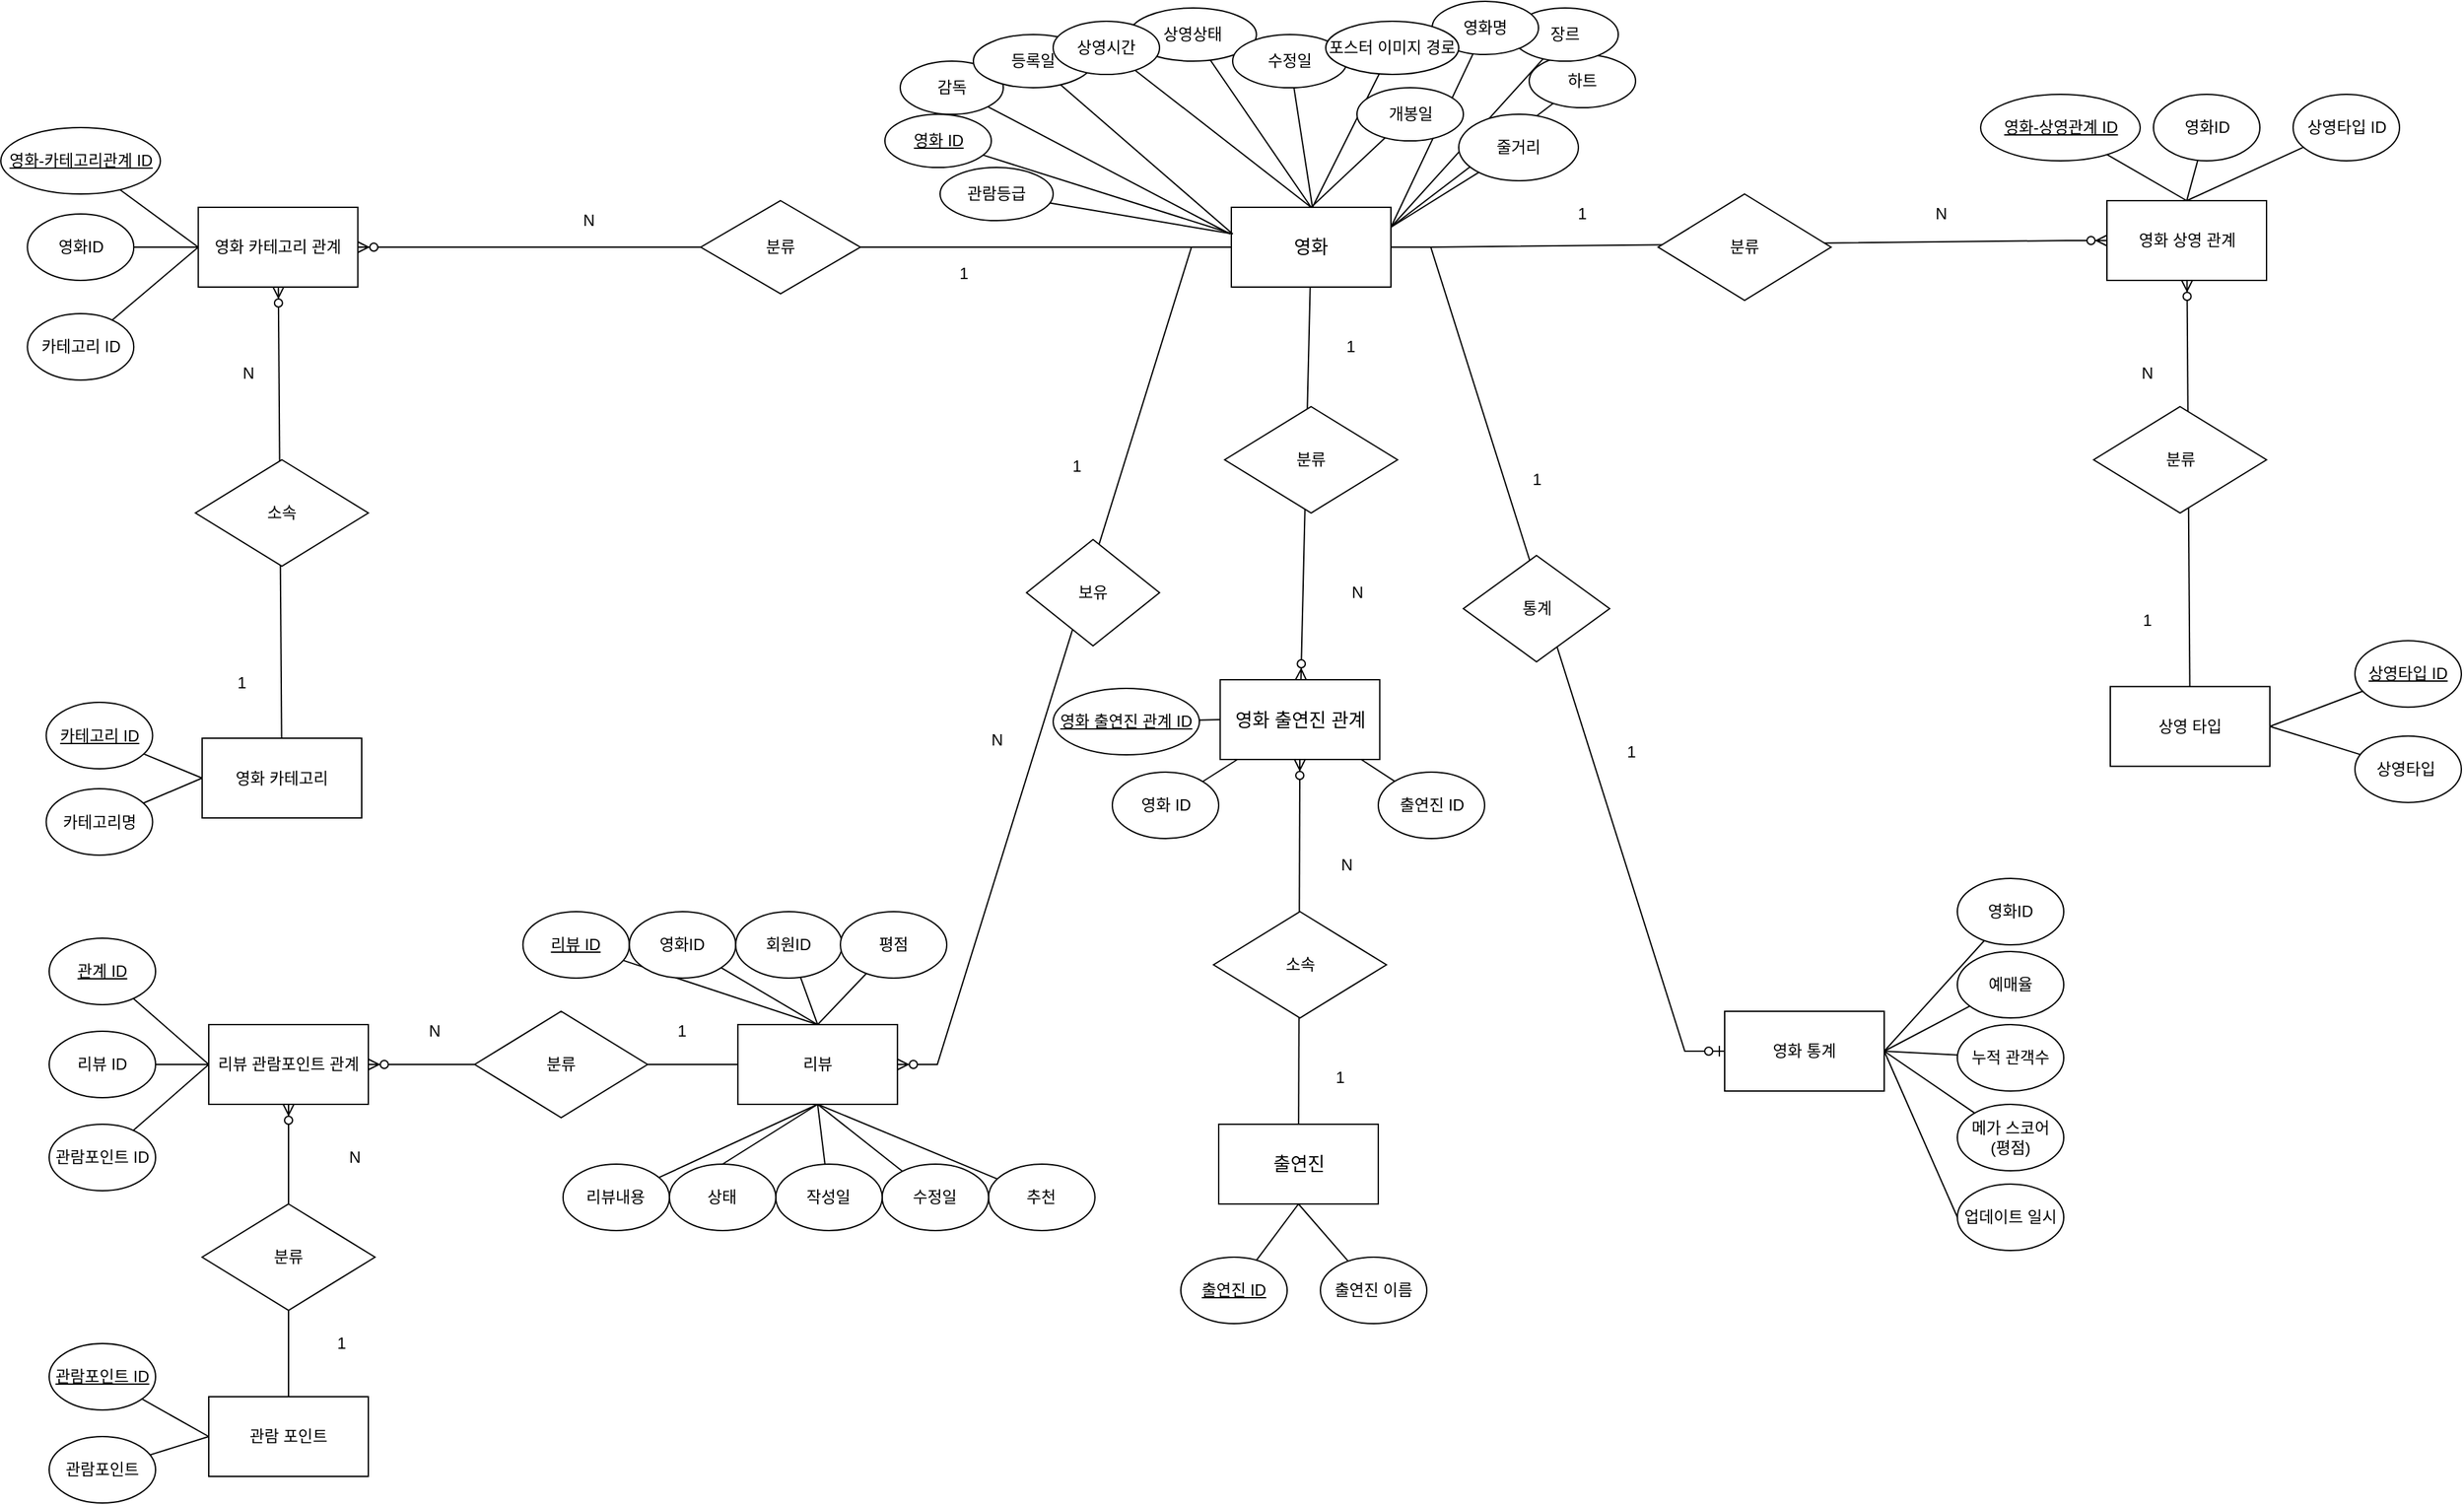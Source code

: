 <mxfile version="28.2.8">
  <diagram name="페이지-1" id="mD9gSKQ8ZakeRivVLpzu">
    <mxGraphModel dx="3021" dy="1195" grid="1" gridSize="10" guides="1" tooltips="1" connect="1" arrows="1" fold="1" page="1" pageScale="1" pageWidth="827" pageHeight="1169" math="0" shadow="0">
      <root>
        <mxCell id="0" />
        <mxCell id="1" parent="0" />
        <mxCell id="e1-5YqOoS67gZk6BZsD_-18" value="&lt;font style=&quot;font-size: 14px;&quot;&gt;영화&lt;/font&gt;" style="rounded=0;whiteSpace=wrap;html=1;" parent="1" vertex="1">
          <mxGeometry x="99" y="160" width="120" height="60" as="geometry" />
        </mxCell>
        <mxCell id="e1-5YqOoS67gZk6BZsD_-19" value="영화 카테고리" style="rounded=0;whiteSpace=wrap;html=1;" parent="1" vertex="1">
          <mxGeometry x="-675" y="559.5" width="120" height="60" as="geometry" />
        </mxCell>
        <mxCell id="e1-5YqOoS67gZk6BZsD_-20" value="리뷰" style="rounded=0;whiteSpace=wrap;html=1;" parent="1" vertex="1">
          <mxGeometry x="-272.1" y="775" width="120" height="60" as="geometry" />
        </mxCell>
        <mxCell id="e1-5YqOoS67gZk6BZsD_-24" value="영화 카테고리 관계" style="rounded=0;whiteSpace=wrap;html=1;" parent="1" vertex="1">
          <mxGeometry x="-677.88" y="160" width="120" height="60" as="geometry" />
        </mxCell>
        <mxCell id="e1-5YqOoS67gZk6BZsD_-25" value="영화 통계" style="rounded=0;whiteSpace=wrap;html=1;" parent="1" vertex="1">
          <mxGeometry x="470" y="765" width="120" height="60" as="geometry" />
        </mxCell>
        <mxCell id="e1-5YqOoS67gZk6BZsD_-27" value="감독" style="ellipse;whiteSpace=wrap;html=1;" parent="1" vertex="1">
          <mxGeometry x="-150" y="50" width="77.5" height="40" as="geometry" />
        </mxCell>
        <mxCell id="e1-5YqOoS67gZk6BZsD_-28" value="하트" style="ellipse;whiteSpace=wrap;html=1;" parent="1" vertex="1">
          <mxGeometry x="323" y="45" width="80" height="40" as="geometry" />
        </mxCell>
        <mxCell id="e1-5YqOoS67gZk6BZsD_-31" value="관람등급" style="ellipse;whiteSpace=wrap;html=1;" parent="1" vertex="1">
          <mxGeometry x="-120" y="130" width="85" height="40" as="geometry" />
        </mxCell>
        <mxCell id="e1-5YqOoS67gZk6BZsD_-34" value="상영상태" style="ellipse;whiteSpace=wrap;html=1;" parent="1" vertex="1">
          <mxGeometry x="22.38" y="10" width="95.5" height="40" as="geometry" />
        </mxCell>
        <mxCell id="e1-5YqOoS67gZk6BZsD_-35" value="등록일" style="ellipse;whiteSpace=wrap;html=1;" parent="1" vertex="1">
          <mxGeometry x="-95" y="30" width="90" height="40" as="geometry" />
        </mxCell>
        <mxCell id="e1-5YqOoS67gZk6BZsD_-38" value="" style="endArrow=none;html=1;rounded=0;" parent="1" target="e1-5YqOoS67gZk6BZsD_-31" edge="1">
          <mxGeometry width="50" height="50" relative="1" as="geometry">
            <mxPoint x="100" y="180" as="sourcePoint" />
            <mxPoint x="185" y="120" as="targetPoint" />
          </mxGeometry>
        </mxCell>
        <mxCell id="e1-5YqOoS67gZk6BZsD_-39" value="" style="endArrow=none;html=1;rounded=0;" parent="1" target="e1-5YqOoS67gZk6BZsD_-27" edge="1">
          <mxGeometry width="50" height="50" relative="1" as="geometry">
            <mxPoint x="98" y="180" as="sourcePoint" />
            <mxPoint x="185" y="120" as="targetPoint" />
          </mxGeometry>
        </mxCell>
        <mxCell id="e1-5YqOoS67gZk6BZsD_-40" value="" style="endArrow=none;html=1;rounded=0;" parent="1" target="e1-5YqOoS67gZk6BZsD_-21" edge="1">
          <mxGeometry width="50" height="50" relative="1" as="geometry">
            <mxPoint x="100" y="180" as="sourcePoint" />
            <mxPoint x="185" y="120" as="targetPoint" />
          </mxGeometry>
        </mxCell>
        <mxCell id="e1-5YqOoS67gZk6BZsD_-41" value="" style="endArrow=none;html=1;rounded=0;" parent="1" target="e1-5YqOoS67gZk6BZsD_-35" edge="1">
          <mxGeometry width="50" height="50" relative="1" as="geometry">
            <mxPoint x="100" y="180" as="sourcePoint" />
            <mxPoint x="185" y="120" as="targetPoint" />
          </mxGeometry>
        </mxCell>
        <mxCell id="e1-5YqOoS67gZk6BZsD_-21" value="&lt;u&gt;영화 ID&lt;/u&gt;" style="ellipse;whiteSpace=wrap;html=1;" parent="1" vertex="1">
          <mxGeometry x="-161.5" y="90" width="80" height="40" as="geometry" />
        </mxCell>
        <mxCell id="e1-5YqOoS67gZk6BZsD_-42" value="" style="endArrow=none;html=1;rounded=0;exitX=1;exitY=0.25;exitDx=0;exitDy=0;" parent="1" source="e1-5YqOoS67gZk6BZsD_-18" target="e1-5YqOoS67gZk6BZsD_-22" edge="1">
          <mxGeometry width="50" height="50" relative="1" as="geometry">
            <mxPoint x="135" y="170" as="sourcePoint" />
            <mxPoint x="185" y="120" as="targetPoint" />
          </mxGeometry>
        </mxCell>
        <mxCell id="e1-5YqOoS67gZk6BZsD_-43" value="" style="endArrow=none;html=1;rounded=0;" parent="1" target="e1-5YqOoS67gZk6BZsD_-36" edge="1">
          <mxGeometry width="50" height="50" relative="1" as="geometry">
            <mxPoint x="160" y="160" as="sourcePoint" />
            <mxPoint x="185" y="120" as="targetPoint" />
          </mxGeometry>
        </mxCell>
        <mxCell id="e1-5YqOoS67gZk6BZsD_-44" value="" style="endArrow=none;html=1;rounded=0;exitX=0.5;exitY=0;exitDx=0;exitDy=0;" parent="1" source="e1-5YqOoS67gZk6BZsD_-18" target="e1-5YqOoS67gZk6BZsD_-30" edge="1">
          <mxGeometry width="50" height="50" relative="1" as="geometry">
            <mxPoint x="135" y="170" as="sourcePoint" />
            <mxPoint x="185" y="120" as="targetPoint" />
          </mxGeometry>
        </mxCell>
        <mxCell id="e1-5YqOoS67gZk6BZsD_-36" value="수정일" style="ellipse;whiteSpace=wrap;html=1;" parent="1" vertex="1">
          <mxGeometry x="100" y="30" width="86" height="40" as="geometry" />
        </mxCell>
        <mxCell id="e1-5YqOoS67gZk6BZsD_-45" value="" style="endArrow=none;html=1;rounded=0;exitX=0.5;exitY=0;exitDx=0;exitDy=0;" parent="1" source="e1-5YqOoS67gZk6BZsD_-18" target="e1-5YqOoS67gZk6BZsD_-34" edge="1">
          <mxGeometry width="50" height="50" relative="1" as="geometry">
            <mxPoint x="135" y="170" as="sourcePoint" />
            <mxPoint x="185" y="120" as="targetPoint" />
          </mxGeometry>
        </mxCell>
        <mxCell id="e1-5YqOoS67gZk6BZsD_-46" value="" style="endArrow=none;html=1;rounded=0;" parent="1" target="e1-5YqOoS67gZk6BZsD_-33" edge="1">
          <mxGeometry width="50" height="50" relative="1" as="geometry">
            <mxPoint x="160" y="160" as="sourcePoint" />
            <mxPoint x="185" y="120" as="targetPoint" />
          </mxGeometry>
        </mxCell>
        <mxCell id="e1-5YqOoS67gZk6BZsD_-48" value="" style="endArrow=none;html=1;rounded=0;exitX=0.5;exitY=0;exitDx=0;exitDy=0;" parent="1" source="e1-5YqOoS67gZk6BZsD_-18" target="e1-5YqOoS67gZk6BZsD_-29" edge="1">
          <mxGeometry width="50" height="50" relative="1" as="geometry">
            <mxPoint x="135" y="170" as="sourcePoint" />
            <mxPoint x="185" y="120" as="targetPoint" />
          </mxGeometry>
        </mxCell>
        <mxCell id="e1-5YqOoS67gZk6BZsD_-49" value="" style="endArrow=none;html=1;rounded=0;exitX=1;exitY=0.25;exitDx=0;exitDy=0;" parent="1" source="e1-5YqOoS67gZk6BZsD_-18" target="e1-5YqOoS67gZk6BZsD_-28" edge="1">
          <mxGeometry width="50" height="50" relative="1" as="geometry">
            <mxPoint x="135" y="170" as="sourcePoint" />
            <mxPoint x="185" y="120" as="targetPoint" />
          </mxGeometry>
        </mxCell>
        <mxCell id="e1-5YqOoS67gZk6BZsD_-50" value="" style="endArrow=none;html=1;rounded=0;exitX=1;exitY=0.25;exitDx=0;exitDy=0;" parent="1" source="e1-5YqOoS67gZk6BZsD_-18" target="e1-5YqOoS67gZk6BZsD_-32" edge="1">
          <mxGeometry width="50" height="50" relative="1" as="geometry">
            <mxPoint x="135" y="170" as="sourcePoint" />
            <mxPoint x="185" y="120" as="targetPoint" />
          </mxGeometry>
        </mxCell>
        <mxCell id="e1-5YqOoS67gZk6BZsD_-23" value="장르" style="ellipse;whiteSpace=wrap;html=1;" parent="1" vertex="1">
          <mxGeometry x="310" y="10" width="80" height="40" as="geometry" />
        </mxCell>
        <mxCell id="e1-5YqOoS67gZk6BZsD_-22" value="영화명" style="ellipse;whiteSpace=wrap;html=1;" parent="1" vertex="1">
          <mxGeometry x="250" y="5" width="80" height="40" as="geometry" />
        </mxCell>
        <mxCell id="e1-5YqOoS67gZk6BZsD_-33" value="포스터 이미지 경로" style="ellipse;whiteSpace=wrap;html=1;" parent="1" vertex="1">
          <mxGeometry x="170" y="20" width="100" height="40" as="geometry" />
        </mxCell>
        <mxCell id="e1-5YqOoS67gZk6BZsD_-51" value="" style="endArrow=none;html=1;rounded=0;exitX=1;exitY=0.25;exitDx=0;exitDy=0;" parent="1" source="e1-5YqOoS67gZk6BZsD_-18" target="e1-5YqOoS67gZk6BZsD_-23" edge="1">
          <mxGeometry width="50" height="50" relative="1" as="geometry">
            <mxPoint x="135" y="370" as="sourcePoint" />
            <mxPoint x="185" y="320" as="targetPoint" />
          </mxGeometry>
        </mxCell>
        <mxCell id="e1-5YqOoS67gZk6BZsD_-52" value="&lt;u&gt;카테고리 ID&lt;/u&gt;" style="ellipse;whiteSpace=wrap;html=1;" parent="1" vertex="1">
          <mxGeometry x="-792.25" y="532.5" width="80" height="50" as="geometry" />
        </mxCell>
        <mxCell id="e1-5YqOoS67gZk6BZsD_-53" value="카테고리명" style="ellipse;whiteSpace=wrap;html=1;" parent="1" vertex="1">
          <mxGeometry x="-792.25" y="597.5" width="80" height="50" as="geometry" />
        </mxCell>
        <mxCell id="e1-5YqOoS67gZk6BZsD_-55" value="" style="endArrow=none;html=1;rounded=0;exitX=0;exitY=0.5;exitDx=0;exitDy=0;" parent="1" source="e1-5YqOoS67gZk6BZsD_-19" target="e1-5YqOoS67gZk6BZsD_-52" edge="1">
          <mxGeometry width="50" height="50" relative="1" as="geometry">
            <mxPoint x="-622.25" y="599.5" as="sourcePoint" />
            <mxPoint x="-372.25" y="679.5" as="targetPoint" />
          </mxGeometry>
        </mxCell>
        <mxCell id="e1-5YqOoS67gZk6BZsD_-56" value="" style="endArrow=none;html=1;rounded=0;exitX=0;exitY=0.5;exitDx=0;exitDy=0;" parent="1" source="e1-5YqOoS67gZk6BZsD_-19" target="e1-5YqOoS67gZk6BZsD_-53" edge="1">
          <mxGeometry width="50" height="50" relative="1" as="geometry">
            <mxPoint x="-422.25" y="729.5" as="sourcePoint" />
            <mxPoint x="-372.25" y="679.5" as="targetPoint" />
          </mxGeometry>
        </mxCell>
        <mxCell id="e1-5YqOoS67gZk6BZsD_-66" value="영화ID" style="ellipse;whiteSpace=wrap;html=1;" parent="1" vertex="1">
          <mxGeometry x="645" y="665" width="80" height="50" as="geometry" />
        </mxCell>
        <mxCell id="e1-5YqOoS67gZk6BZsD_-67" value="예매율&lt;span style=&quot;color: rgba(0, 0, 0, 0); font-family: monospace; font-size: 0px; text-align: start; text-wrap-mode: nowrap;&quot;&gt;%3CmxGraphModel%3E%3Croot%3E%3CmxCell%20id%3D%220%22%2F%3E%3CmxCell%20id%3D%221%22%20parent%3D%220%22%2F%3E%3CmxCell%20id%3D%222%22%20value%3D%22%EC%B9%B4%ED%85%8C%EA%B3%A0%EB%A6%AC%20ID%22%20style%3D%22ellipse%3BwhiteSpace%3Dwrap%3Bhtml%3D1%3B%22%20vertex%3D%221%22%20parent%3D%221%22%3E%3CmxGeometry%20x%3D%2220%22%20y%3D%22220%22%20width%3D%2280%22%20height%3D%2250%22%20as%3D%22geometry%22%2F%3E%3C%2FmxCell%3E%3C%2Froot%3E%3C%2FmxGraphModel%3E&lt;/span&gt;" style="ellipse;whiteSpace=wrap;html=1;" parent="1" vertex="1">
          <mxGeometry x="645" y="720" width="80" height="50" as="geometry" />
        </mxCell>
        <mxCell id="e1-5YqOoS67gZk6BZsD_-68" value="누적 관객수" style="ellipse;whiteSpace=wrap;html=1;" parent="1" vertex="1">
          <mxGeometry x="645" y="775" width="80" height="50" as="geometry" />
        </mxCell>
        <mxCell id="e1-5YqOoS67gZk6BZsD_-69" value="메가 스코어&lt;div&gt;(평점)&lt;/div&gt;" style="ellipse;whiteSpace=wrap;html=1;" parent="1" vertex="1">
          <mxGeometry x="645" y="835" width="80" height="50" as="geometry" />
        </mxCell>
        <mxCell id="e1-5YqOoS67gZk6BZsD_-70" value="업데이트 일시" style="ellipse;whiteSpace=wrap;html=1;" parent="1" vertex="1">
          <mxGeometry x="645" y="895" width="80" height="50" as="geometry" />
        </mxCell>
        <mxCell id="e1-5YqOoS67gZk6BZsD_-71" value="" style="endArrow=none;html=1;rounded=0;exitX=1;exitY=0.5;exitDx=0;exitDy=0;" parent="1" source="e1-5YqOoS67gZk6BZsD_-25" target="e1-5YqOoS67gZk6BZsD_-66" edge="1">
          <mxGeometry width="50" height="50" relative="1" as="geometry">
            <mxPoint x="335" y="715" as="sourcePoint" />
            <mxPoint x="385" y="665" as="targetPoint" />
          </mxGeometry>
        </mxCell>
        <mxCell id="e1-5YqOoS67gZk6BZsD_-72" value="" style="endArrow=none;html=1;rounded=0;exitX=1;exitY=0.5;exitDx=0;exitDy=0;" parent="1" source="e1-5YqOoS67gZk6BZsD_-25" target="e1-5YqOoS67gZk6BZsD_-67" edge="1">
          <mxGeometry width="50" height="50" relative="1" as="geometry">
            <mxPoint x="335" y="715" as="sourcePoint" />
            <mxPoint x="385" y="665" as="targetPoint" />
          </mxGeometry>
        </mxCell>
        <mxCell id="e1-5YqOoS67gZk6BZsD_-73" value="" style="endArrow=none;html=1;rounded=0;exitX=1;exitY=0.5;exitDx=0;exitDy=0;" parent="1" source="e1-5YqOoS67gZk6BZsD_-25" target="e1-5YqOoS67gZk6BZsD_-68" edge="1">
          <mxGeometry width="50" height="50" relative="1" as="geometry">
            <mxPoint x="575" y="845" as="sourcePoint" />
            <mxPoint x="625" y="795" as="targetPoint" />
          </mxGeometry>
        </mxCell>
        <mxCell id="e1-5YqOoS67gZk6BZsD_-74" value="" style="endArrow=none;html=1;rounded=0;exitX=1;exitY=0.5;exitDx=0;exitDy=0;" parent="1" source="e1-5YqOoS67gZk6BZsD_-25" target="e1-5YqOoS67gZk6BZsD_-69" edge="1">
          <mxGeometry width="50" height="50" relative="1" as="geometry">
            <mxPoint x="335" y="715" as="sourcePoint" />
            <mxPoint x="385" y="665" as="targetPoint" />
          </mxGeometry>
        </mxCell>
        <mxCell id="e1-5YqOoS67gZk6BZsD_-75" value="" style="endArrow=none;html=1;rounded=0;exitX=1;exitY=0.5;exitDx=0;exitDy=0;entryX=0;entryY=0.5;entryDx=0;entryDy=0;" parent="1" source="e1-5YqOoS67gZk6BZsD_-25" target="e1-5YqOoS67gZk6BZsD_-70" edge="1">
          <mxGeometry width="50" height="50" relative="1" as="geometry">
            <mxPoint x="335" y="715" as="sourcePoint" />
            <mxPoint x="385" y="665" as="targetPoint" />
          </mxGeometry>
        </mxCell>
        <mxCell id="e1-5YqOoS67gZk6BZsD_-76" value="영화ID" style="ellipse;whiteSpace=wrap;html=1;" parent="1" vertex="1">
          <mxGeometry x="-806.38" y="165" width="80" height="50" as="geometry" />
        </mxCell>
        <mxCell id="e1-5YqOoS67gZk6BZsD_-77" value="카테고리 ID" style="ellipse;whiteSpace=wrap;html=1;" parent="1" vertex="1">
          <mxGeometry x="-806.38" y="240" width="80" height="50" as="geometry" />
        </mxCell>
        <mxCell id="e1-5YqOoS67gZk6BZsD_-78" value="" style="endArrow=none;html=1;rounded=0;entryX=0;entryY=0.5;entryDx=0;entryDy=0;" parent="1" source="e1-5YqOoS67gZk6BZsD_-77" target="e1-5YqOoS67gZk6BZsD_-24" edge="1">
          <mxGeometry width="50" height="50" relative="1" as="geometry">
            <mxPoint x="-412.88" y="10" as="sourcePoint" />
            <mxPoint x="-362.88" y="-40" as="targetPoint" />
          </mxGeometry>
        </mxCell>
        <mxCell id="e1-5YqOoS67gZk6BZsD_-79" value="" style="endArrow=none;html=1;rounded=0;exitX=0;exitY=0.5;exitDx=0;exitDy=0;" parent="1" source="e1-5YqOoS67gZk6BZsD_-24" target="e1-5YqOoS67gZk6BZsD_-76" edge="1">
          <mxGeometry width="50" height="50" relative="1" as="geometry">
            <mxPoint x="-412.88" y="10" as="sourcePoint" />
            <mxPoint x="-362.88" y="-40" as="targetPoint" />
          </mxGeometry>
        </mxCell>
        <mxCell id="e1-5YqOoS67gZk6BZsD_-84" value="리뷰내용" style="ellipse;whiteSpace=wrap;html=1;" parent="1" vertex="1">
          <mxGeometry x="-403.58" y="880" width="80" height="50" as="geometry" />
        </mxCell>
        <mxCell id="e1-5YqOoS67gZk6BZsD_-88" value="" style="endArrow=none;html=1;rounded=0;entryX=0.5;entryY=0;entryDx=0;entryDy=0;" parent="1" source="e1-5YqOoS67gZk6BZsD_-80" target="e1-5YqOoS67gZk6BZsD_-20" edge="1">
          <mxGeometry width="50" height="50" relative="1" as="geometry">
            <mxPoint x="-362.1" y="735" as="sourcePoint" />
            <mxPoint x="-312.1" y="685" as="targetPoint" />
          </mxGeometry>
        </mxCell>
        <mxCell id="e1-5YqOoS67gZk6BZsD_-89" value="" style="endArrow=none;html=1;rounded=0;entryX=0.5;entryY=0;entryDx=0;entryDy=0;" parent="1" source="e1-5YqOoS67gZk6BZsD_-81" target="e1-5YqOoS67gZk6BZsD_-20" edge="1">
          <mxGeometry width="50" height="50" relative="1" as="geometry">
            <mxPoint x="-362.1" y="735" as="sourcePoint" />
            <mxPoint x="-312.1" y="685" as="targetPoint" />
          </mxGeometry>
        </mxCell>
        <mxCell id="e1-5YqOoS67gZk6BZsD_-90" value="" style="endArrow=none;html=1;rounded=0;entryX=0.5;entryY=0;entryDx=0;entryDy=0;" parent="1" source="e1-5YqOoS67gZk6BZsD_-82" target="e1-5YqOoS67gZk6BZsD_-20" edge="1">
          <mxGeometry width="50" height="50" relative="1" as="geometry">
            <mxPoint x="-362.1" y="735" as="sourcePoint" />
            <mxPoint x="-312.1" y="685" as="targetPoint" />
          </mxGeometry>
        </mxCell>
        <mxCell id="e1-5YqOoS67gZk6BZsD_-91" value="" style="endArrow=none;html=1;rounded=0;exitX=0.5;exitY=0;exitDx=0;exitDy=0;" parent="1" source="e1-5YqOoS67gZk6BZsD_-20" target="e1-5YqOoS67gZk6BZsD_-83" edge="1">
          <mxGeometry width="50" height="50" relative="1" as="geometry">
            <mxPoint x="-362.1" y="735" as="sourcePoint" />
            <mxPoint x="-312.1" y="685" as="targetPoint" />
          </mxGeometry>
        </mxCell>
        <mxCell id="e1-5YqOoS67gZk6BZsD_-92" value="" style="endArrow=none;html=1;rounded=0;entryX=0.5;entryY=1;entryDx=0;entryDy=0;" parent="1" source="e1-5YqOoS67gZk6BZsD_-84" target="e1-5YqOoS67gZk6BZsD_-20" edge="1">
          <mxGeometry width="50" height="50" relative="1" as="geometry">
            <mxPoint x="-376.1" y="933" as="sourcePoint" />
            <mxPoint x="-312.1" y="785" as="targetPoint" />
          </mxGeometry>
        </mxCell>
        <mxCell id="e1-5YqOoS67gZk6BZsD_-93" value="" style="endArrow=none;html=1;rounded=0;entryX=0.5;entryY=1;entryDx=0;entryDy=0;exitX=0.5;exitY=0;exitDx=0;exitDy=0;" parent="1" source="e1-5YqOoS67gZk6BZsD_-85" target="e1-5YqOoS67gZk6BZsD_-20" edge="1">
          <mxGeometry width="50" height="50" relative="1" as="geometry">
            <mxPoint x="-362.1" y="835" as="sourcePoint" />
            <mxPoint x="-312.1" y="785" as="targetPoint" />
          </mxGeometry>
        </mxCell>
        <mxCell id="e1-5YqOoS67gZk6BZsD_-94" value="" style="endArrow=none;html=1;rounded=0;entryX=0.5;entryY=1;entryDx=0;entryDy=0;" parent="1" source="e1-5YqOoS67gZk6BZsD_-86" target="e1-5YqOoS67gZk6BZsD_-20" edge="1">
          <mxGeometry width="50" height="50" relative="1" as="geometry">
            <mxPoint x="-362.1" y="835" as="sourcePoint" />
            <mxPoint x="-312.1" y="785" as="targetPoint" />
          </mxGeometry>
        </mxCell>
        <mxCell id="e1-5YqOoS67gZk6BZsD_-80" value="&lt;u&gt;리뷰 ID&lt;/u&gt;" style="ellipse;whiteSpace=wrap;html=1;" parent="1" vertex="1">
          <mxGeometry x="-433.72" y="690" width="80" height="50" as="geometry" />
        </mxCell>
        <mxCell id="e1-5YqOoS67gZk6BZsD_-81" value="영화ID" style="ellipse;whiteSpace=wrap;html=1;" parent="1" vertex="1">
          <mxGeometry x="-353.72" y="690" width="80" height="50" as="geometry" />
        </mxCell>
        <mxCell id="e1-5YqOoS67gZk6BZsD_-97" value="" style="endArrow=none;html=1;rounded=0;entryX=0.5;entryY=1;entryDx=0;entryDy=0;" parent="1" source="e1-5YqOoS67gZk6BZsD_-87" target="e1-5YqOoS67gZk6BZsD_-20" edge="1">
          <mxGeometry width="50" height="50" relative="1" as="geometry">
            <mxPoint x="-362.1" y="835" as="sourcePoint" />
            <mxPoint x="-312.1" y="785" as="targetPoint" />
          </mxGeometry>
        </mxCell>
        <mxCell id="e1-5YqOoS67gZk6BZsD_-98" style="edgeStyle=orthogonalEdgeStyle;rounded=0;orthogonalLoop=1;jettySize=auto;html=1;exitX=0.5;exitY=1;exitDx=0;exitDy=0;" parent="1" source="e1-5YqOoS67gZk6BZsD_-30" target="e1-5YqOoS67gZk6BZsD_-30" edge="1">
          <mxGeometry relative="1" as="geometry" />
        </mxCell>
        <mxCell id="e1-5YqOoS67gZk6BZsD_-111" value="" style="edgeStyle=entityRelationEdgeStyle;fontSize=12;html=1;endArrow=ERzeroToMany;endFill=1;rounded=0;" parent="1" source="e1-5YqOoS67gZk6BZsD_-18" target="e1-5YqOoS67gZk6BZsD_-24" edge="1">
          <mxGeometry width="100" height="100" relative="1" as="geometry">
            <mxPoint x="-120" y="450" as="sourcePoint" />
            <mxPoint x="-20" y="350" as="targetPoint" />
          </mxGeometry>
        </mxCell>
        <mxCell id="e1-5YqOoS67gZk6BZsD_-105" value="분류" style="rhombus;whiteSpace=wrap;html=1;" parent="1" vertex="1">
          <mxGeometry x="-300" y="155" width="120" height="70" as="geometry" />
        </mxCell>
        <mxCell id="e1-5YqOoS67gZk6BZsD_-112" value="" style="fontSize=12;html=1;endArrow=ERzeroToMany;endFill=1;rounded=0;" parent="1" source="e1-5YqOoS67gZk6BZsD_-19" target="e1-5YqOoS67gZk6BZsD_-24" edge="1">
          <mxGeometry width="100" height="100" relative="1" as="geometry">
            <mxPoint x="-572.88" y="465.0" as="sourcePoint" />
            <mxPoint x="-572.88" y="200" as="targetPoint" />
          </mxGeometry>
        </mxCell>
        <mxCell id="e1-5YqOoS67gZk6BZsD_-113" value="소속" style="rhombus;whiteSpace=wrap;html=1;" parent="1" vertex="1">
          <mxGeometry x="-680" y="350" width="130" height="80" as="geometry" />
        </mxCell>
        <mxCell id="e1-5YqOoS67gZk6BZsD_-120" value="" style="edgeStyle=entityRelationEdgeStyle;fontSize=12;html=1;endArrow=ERzeroToMany;endFill=1;rounded=0;" parent="1" source="e1-5YqOoS67gZk6BZsD_-18" target="e1-5YqOoS67gZk6BZsD_-20" edge="1">
          <mxGeometry width="100" height="100" relative="1" as="geometry">
            <mxPoint x="360" y="400" as="sourcePoint" />
            <mxPoint x="631" y="770" as="targetPoint" />
          </mxGeometry>
        </mxCell>
        <mxCell id="e1-5YqOoS67gZk6BZsD_-121" value="보유" style="rhombus;whiteSpace=wrap;html=1;" parent="1" vertex="1">
          <mxGeometry x="-55" y="410" width="100" height="80" as="geometry" />
        </mxCell>
        <mxCell id="e1-5YqOoS67gZk6BZsD_-131" value="1" style="text;html=1;whiteSpace=wrap;strokeColor=none;fillColor=none;align=center;verticalAlign=middle;rounded=0;" parent="1" vertex="1">
          <mxGeometry x="-47.5" y="340" width="60" height="30" as="geometry" />
        </mxCell>
        <mxCell id="e1-5YqOoS67gZk6BZsD_-132" value="N" style="text;html=1;whiteSpace=wrap;strokeColor=none;fillColor=none;align=center;verticalAlign=middle;rounded=0;" parent="1" vertex="1">
          <mxGeometry x="-107.5" y="545.5" width="60" height="30" as="geometry" />
        </mxCell>
        <mxCell id="e1-5YqOoS67gZk6BZsD_-30" value="상영시간" style="ellipse;whiteSpace=wrap;html=1;" parent="1" vertex="1">
          <mxGeometry x="-35" y="20" width="80" height="40" as="geometry" />
        </mxCell>
        <mxCell id="e1-5YqOoS67gZk6BZsD_-133" value="1" style="text;html=1;whiteSpace=wrap;strokeColor=none;fillColor=none;align=center;verticalAlign=middle;rounded=0;" parent="1" vertex="1">
          <mxGeometry x="298.5" y="350" width="60" height="30" as="geometry" />
        </mxCell>
        <mxCell id="e1-5YqOoS67gZk6BZsD_-134" value="1" style="text;html=1;whiteSpace=wrap;strokeColor=none;fillColor=none;align=center;verticalAlign=middle;rounded=0;" parent="1" vertex="1">
          <mxGeometry x="370" y="555" width="60" height="30" as="geometry" />
        </mxCell>
        <mxCell id="e1-5YqOoS67gZk6BZsD_-135" value="1" style="text;html=1;whiteSpace=wrap;strokeColor=none;fillColor=none;align=center;verticalAlign=middle;rounded=0;" parent="1" vertex="1">
          <mxGeometry x="-132.5" y="195" width="60" height="30" as="geometry" />
        </mxCell>
        <mxCell id="e1-5YqOoS67gZk6BZsD_-136" value="N" style="text;html=1;whiteSpace=wrap;strokeColor=none;fillColor=none;align=center;verticalAlign=middle;rounded=0;" parent="1" vertex="1">
          <mxGeometry x="-413.72" y="155" width="60" height="30" as="geometry" />
        </mxCell>
        <mxCell id="e1-5YqOoS67gZk6BZsD_-137" value="1" style="text;html=1;whiteSpace=wrap;strokeColor=none;fillColor=none;align=center;verticalAlign=middle;rounded=0;" parent="1" vertex="1">
          <mxGeometry x="-675" y="502.5" width="60" height="30" as="geometry" />
        </mxCell>
        <mxCell id="e1-5YqOoS67gZk6BZsD_-138" value="N" style="text;html=1;whiteSpace=wrap;strokeColor=none;fillColor=none;align=center;verticalAlign=middle;rounded=0;" parent="1" vertex="1">
          <mxGeometry x="-670" y="270" width="60" height="30" as="geometry" />
        </mxCell>
        <mxCell id="e1-5YqOoS67gZk6BZsD_-139" value="" style="edgeStyle=entityRelationEdgeStyle;fontSize=12;html=1;endArrow=ERzeroToOne;endFill=1;rounded=0;" parent="1" source="e1-5YqOoS67gZk6BZsD_-18" target="e1-5YqOoS67gZk6BZsD_-25" edge="1">
          <mxGeometry width="100" height="100" relative="1" as="geometry">
            <mxPoint x="-110" y="440" as="sourcePoint" />
            <mxPoint x="-10" y="340" as="targetPoint" />
          </mxGeometry>
        </mxCell>
        <mxCell id="e1-5YqOoS67gZk6BZsD_-122" value="통계" style="rhombus;whiteSpace=wrap;html=1;" parent="1" vertex="1">
          <mxGeometry x="273.5" y="422" width="110" height="80" as="geometry" />
        </mxCell>
        <mxCell id="iRrmopwUuSLb9inqKplg-1" value="영화&amp;nbsp;&lt;span style=&quot;background-color: transparent; color: light-dark(rgb(0, 0, 0), rgb(255, 255, 255));&quot;&gt;상영 관계&lt;/span&gt;" style="rounded=0;whiteSpace=wrap;html=1;" vertex="1" parent="1">
          <mxGeometry x="757.5" y="155" width="120" height="60" as="geometry" />
        </mxCell>
        <mxCell id="iRrmopwUuSLb9inqKplg-2" value="상영 타입" style="rounded=0;whiteSpace=wrap;html=1;" vertex="1" parent="1">
          <mxGeometry x="760" y="520.64" width="120" height="60" as="geometry" />
        </mxCell>
        <mxCell id="iRrmopwUuSLb9inqKplg-3" value="&lt;u&gt;영화-카테고리관계 ID&lt;/u&gt;" style="ellipse;whiteSpace=wrap;html=1;" vertex="1" parent="1">
          <mxGeometry x="-826.38" y="100" width="120" height="50" as="geometry" />
        </mxCell>
        <mxCell id="iRrmopwUuSLb9inqKplg-4" value="" style="endArrow=none;html=1;rounded=0;exitX=0;exitY=0.5;exitDx=0;exitDy=0;" edge="1" parent="1" source="e1-5YqOoS67gZk6BZsD_-24" target="iRrmopwUuSLb9inqKplg-3">
          <mxGeometry width="50" height="50" relative="1" as="geometry">
            <mxPoint x="-246.38" y="310" as="sourcePoint" />
            <mxPoint x="-196.38" y="260" as="targetPoint" />
          </mxGeometry>
        </mxCell>
        <mxCell id="iRrmopwUuSLb9inqKplg-5" value="&lt;u&gt;영화-상영관계 ID&lt;/u&gt;" style="ellipse;whiteSpace=wrap;html=1;" vertex="1" parent="1">
          <mxGeometry x="662.5" y="75" width="120" height="50" as="geometry" />
        </mxCell>
        <mxCell id="iRrmopwUuSLb9inqKplg-6" value="영화ID" style="ellipse;whiteSpace=wrap;html=1;" vertex="1" parent="1">
          <mxGeometry x="792.5" y="75" width="80" height="50" as="geometry" />
        </mxCell>
        <mxCell id="iRrmopwUuSLb9inqKplg-7" value="상영타입 ID" style="ellipse;whiteSpace=wrap;html=1;" vertex="1" parent="1">
          <mxGeometry x="897.5" y="75" width="80" height="50" as="geometry" />
        </mxCell>
        <mxCell id="iRrmopwUuSLb9inqKplg-8" value="" style="endArrow=none;html=1;rounded=0;exitX=0.5;exitY=0;exitDx=0;exitDy=0;" edge="1" parent="1" source="iRrmopwUuSLb9inqKplg-1" target="iRrmopwUuSLb9inqKplg-5">
          <mxGeometry width="50" height="50" relative="1" as="geometry">
            <mxPoint x="127.5" y="305" as="sourcePoint" />
            <mxPoint x="177.5" y="255" as="targetPoint" />
          </mxGeometry>
        </mxCell>
        <mxCell id="iRrmopwUuSLb9inqKplg-9" value="" style="endArrow=none;html=1;rounded=0;exitX=0.5;exitY=0;exitDx=0;exitDy=0;" edge="1" parent="1" source="iRrmopwUuSLb9inqKplg-1" target="iRrmopwUuSLb9inqKplg-6">
          <mxGeometry width="50" height="50" relative="1" as="geometry">
            <mxPoint x="127.5" y="305" as="sourcePoint" />
            <mxPoint x="177.5" y="255" as="targetPoint" />
          </mxGeometry>
        </mxCell>
        <mxCell id="iRrmopwUuSLb9inqKplg-10" value="" style="endArrow=none;html=1;rounded=0;exitX=0.5;exitY=0;exitDx=0;exitDy=0;" edge="1" parent="1" source="iRrmopwUuSLb9inqKplg-1" target="iRrmopwUuSLb9inqKplg-7">
          <mxGeometry width="50" height="50" relative="1" as="geometry">
            <mxPoint x="127.5" y="305" as="sourcePoint" />
            <mxPoint x="177.5" y="255" as="targetPoint" />
          </mxGeometry>
        </mxCell>
        <mxCell id="iRrmopwUuSLb9inqKplg-11" value="&lt;u&gt;상영타입 ID&lt;/u&gt;" style="ellipse;whiteSpace=wrap;html=1;" vertex="1" parent="1">
          <mxGeometry x="944" y="486.14" width="80" height="50" as="geometry" />
        </mxCell>
        <mxCell id="iRrmopwUuSLb9inqKplg-12" value="상영타입&amp;nbsp;" style="ellipse;whiteSpace=wrap;html=1;" vertex="1" parent="1">
          <mxGeometry x="944" y="557.86" width="80" height="50" as="geometry" />
        </mxCell>
        <mxCell id="iRrmopwUuSLb9inqKplg-14" value="" style="endArrow=none;html=1;rounded=0;exitX=1;exitY=0.5;exitDx=0;exitDy=0;" edge="1" parent="1" source="iRrmopwUuSLb9inqKplg-2" target="iRrmopwUuSLb9inqKplg-12">
          <mxGeometry width="50" height="50" relative="1" as="geometry">
            <mxPoint x="400" y="440.64" as="sourcePoint" />
            <mxPoint x="951.744" y="583.356" as="targetPoint" />
          </mxGeometry>
        </mxCell>
        <mxCell id="iRrmopwUuSLb9inqKplg-15" value="" style="endArrow=none;html=1;rounded=0;exitX=1;exitY=0.5;exitDx=0;exitDy=0;" edge="1" parent="1" source="iRrmopwUuSLb9inqKplg-2" target="iRrmopwUuSLb9inqKplg-11">
          <mxGeometry width="50" height="50" relative="1" as="geometry">
            <mxPoint x="400" y="440.64" as="sourcePoint" />
            <mxPoint x="450" y="390.64" as="targetPoint" />
          </mxGeometry>
        </mxCell>
        <mxCell id="iRrmopwUuSLb9inqKplg-16" value="추천" style="ellipse;whiteSpace=wrap;html=1;" vertex="1" parent="1">
          <mxGeometry x="-83.58" y="880" width="80" height="50" as="geometry" />
        </mxCell>
        <mxCell id="iRrmopwUuSLb9inqKplg-17" value="" style="endArrow=none;html=1;rounded=0;entryX=0.5;entryY=1;entryDx=0;entryDy=0;" edge="1" parent="1" source="iRrmopwUuSLb9inqKplg-16" target="e1-5YqOoS67gZk6BZsD_-20">
          <mxGeometry width="50" height="50" relative="1" as="geometry">
            <mxPoint x="-65" y="989" as="sourcePoint" />
            <mxPoint x="112.53" y="846" as="targetPoint" />
          </mxGeometry>
        </mxCell>
        <mxCell id="e1-5YqOoS67gZk6BZsD_-82" value="회원ID" style="ellipse;whiteSpace=wrap;html=1;" parent="1" vertex="1">
          <mxGeometry x="-273.72" y="690" width="80" height="50" as="geometry" />
        </mxCell>
        <mxCell id="e1-5YqOoS67gZk6BZsD_-83" value="평점" style="ellipse;whiteSpace=wrap;html=1;" parent="1" vertex="1">
          <mxGeometry x="-195" y="690" width="80" height="50" as="geometry" />
        </mxCell>
        <mxCell id="iRrmopwUuSLb9inqKplg-18" value="관람 포인트" style="rounded=0;whiteSpace=wrap;html=1;" vertex="1" parent="1">
          <mxGeometry x="-670" y="1055" width="120" height="60" as="geometry" />
        </mxCell>
        <mxCell id="iRrmopwUuSLb9inqKplg-19" value="리뷰 관람포인트 관계" style="rounded=0;whiteSpace=wrap;html=1;" vertex="1" parent="1">
          <mxGeometry x="-670" y="775" width="120" height="60" as="geometry" />
        </mxCell>
        <mxCell id="iRrmopwUuSLb9inqKplg-20" value="&lt;u&gt;관계 ID&lt;/u&gt;" style="ellipse;whiteSpace=wrap;html=1;" vertex="1" parent="1">
          <mxGeometry x="-790" y="710" width="80" height="50" as="geometry" />
        </mxCell>
        <mxCell id="iRrmopwUuSLb9inqKplg-21" value="리뷰 ID" style="ellipse;whiteSpace=wrap;html=1;" vertex="1" parent="1">
          <mxGeometry x="-790" y="780" width="80" height="50" as="geometry" />
        </mxCell>
        <mxCell id="iRrmopwUuSLb9inqKplg-22" value="관람포인트 ID" style="ellipse;whiteSpace=wrap;html=1;" vertex="1" parent="1">
          <mxGeometry x="-790" y="850" width="80" height="50" as="geometry" />
        </mxCell>
        <mxCell id="iRrmopwUuSLb9inqKplg-23" value="" style="endArrow=none;html=1;rounded=0;exitX=0;exitY=0.5;exitDx=0;exitDy=0;" edge="1" parent="1" source="iRrmopwUuSLb9inqKplg-19" target="iRrmopwUuSLb9inqKplg-20">
          <mxGeometry width="50" height="50" relative="1" as="geometry">
            <mxPoint x="-240" y="745" as="sourcePoint" />
            <mxPoint x="-190" y="695" as="targetPoint" />
          </mxGeometry>
        </mxCell>
        <mxCell id="iRrmopwUuSLb9inqKplg-24" value="" style="endArrow=none;html=1;rounded=0;exitX=0;exitY=0.5;exitDx=0;exitDy=0;" edge="1" parent="1" source="iRrmopwUuSLb9inqKplg-19" target="iRrmopwUuSLb9inqKplg-21">
          <mxGeometry width="50" height="50" relative="1" as="geometry">
            <mxPoint x="-240" y="745" as="sourcePoint" />
            <mxPoint x="-190" y="695" as="targetPoint" />
          </mxGeometry>
        </mxCell>
        <mxCell id="iRrmopwUuSLb9inqKplg-25" value="" style="endArrow=none;html=1;rounded=0;exitX=0;exitY=0.5;exitDx=0;exitDy=0;" edge="1" parent="1" source="iRrmopwUuSLb9inqKplg-19" target="iRrmopwUuSLb9inqKplg-22">
          <mxGeometry width="50" height="50" relative="1" as="geometry">
            <mxPoint x="-240" y="745" as="sourcePoint" />
            <mxPoint x="-190" y="695" as="targetPoint" />
          </mxGeometry>
        </mxCell>
        <mxCell id="iRrmopwUuSLb9inqKplg-26" value="&lt;u&gt;관람포인트 ID&lt;/u&gt;" style="ellipse;whiteSpace=wrap;html=1;" vertex="1" parent="1">
          <mxGeometry x="-790" y="1015" width="80" height="50" as="geometry" />
        </mxCell>
        <mxCell id="iRrmopwUuSLb9inqKplg-29" value="관람포인트" style="ellipse;whiteSpace=wrap;html=1;" vertex="1" parent="1">
          <mxGeometry x="-790" y="1085" width="80" height="50" as="geometry" />
        </mxCell>
        <mxCell id="iRrmopwUuSLb9inqKplg-30" value="" style="endArrow=none;html=1;rounded=0;exitX=0;exitY=0.5;exitDx=0;exitDy=0;" edge="1" parent="1" source="iRrmopwUuSLb9inqKplg-18" target="iRrmopwUuSLb9inqKplg-26">
          <mxGeometry width="50" height="50" relative="1" as="geometry">
            <mxPoint x="-240" y="795" as="sourcePoint" />
            <mxPoint x="-190" y="745" as="targetPoint" />
          </mxGeometry>
        </mxCell>
        <mxCell id="iRrmopwUuSLb9inqKplg-31" value="" style="endArrow=none;html=1;rounded=0;exitX=0;exitY=0.5;exitDx=0;exitDy=0;" edge="1" parent="1" source="iRrmopwUuSLb9inqKplg-18" target="iRrmopwUuSLb9inqKplg-29">
          <mxGeometry width="50" height="50" relative="1" as="geometry">
            <mxPoint x="-240" y="795" as="sourcePoint" />
            <mxPoint x="-190" y="745" as="targetPoint" />
          </mxGeometry>
        </mxCell>
        <mxCell id="iRrmopwUuSLb9inqKplg-32" value="&lt;span style=&quot;font-size: 14px;&quot;&gt;영화 출연진 관계&lt;/span&gt;" style="rounded=0;whiteSpace=wrap;html=1;" vertex="1" parent="1">
          <mxGeometry x="90.63" y="515.5" width="120" height="60" as="geometry" />
        </mxCell>
        <mxCell id="iRrmopwUuSLb9inqKplg-33" value="&lt;span style=&quot;font-size: 14px;&quot;&gt;출연진&lt;/span&gt;" style="rounded=0;whiteSpace=wrap;html=1;" vertex="1" parent="1">
          <mxGeometry x="89.5" y="850" width="120" height="60" as="geometry" />
        </mxCell>
        <mxCell id="iRrmopwUuSLb9inqKplg-34" value="&lt;u&gt;영화 출연진 관계 ID&lt;/u&gt;" style="ellipse;whiteSpace=wrap;html=1;" vertex="1" parent="1">
          <mxGeometry x="-35" y="522" width="110" height="50" as="geometry" />
        </mxCell>
        <mxCell id="iRrmopwUuSLb9inqKplg-35" value="영화 ID" style="ellipse;whiteSpace=wrap;html=1;" vertex="1" parent="1">
          <mxGeometry x="9.5" y="585" width="80" height="50" as="geometry" />
        </mxCell>
        <mxCell id="iRrmopwUuSLb9inqKplg-36" value="출연진 ID" style="ellipse;whiteSpace=wrap;html=1;" vertex="1" parent="1">
          <mxGeometry x="209.5" y="585" width="80" height="50" as="geometry" />
        </mxCell>
        <mxCell id="iRrmopwUuSLb9inqKplg-37" value="" style="endArrow=none;html=1;rounded=0;exitX=0;exitY=0.5;exitDx=0;exitDy=0;" edge="1" parent="1" source="iRrmopwUuSLb9inqKplg-32" target="iRrmopwUuSLb9inqKplg-34">
          <mxGeometry width="50" height="50" relative="1" as="geometry">
            <mxPoint x="-134.75" y="535.5" as="sourcePoint" />
            <mxPoint x="-84.75" y="485.5" as="targetPoint" />
          </mxGeometry>
        </mxCell>
        <mxCell id="iRrmopwUuSLb9inqKplg-38" value="" style="endArrow=none;html=1;rounded=0;" edge="1" parent="1" source="iRrmopwUuSLb9inqKplg-32" target="iRrmopwUuSLb9inqKplg-35">
          <mxGeometry width="50" height="50" relative="1" as="geometry">
            <mxPoint x="-134.75" y="535.5" as="sourcePoint" />
            <mxPoint x="-84.75" y="485.5" as="targetPoint" />
          </mxGeometry>
        </mxCell>
        <mxCell id="iRrmopwUuSLb9inqKplg-40" value="" style="endArrow=none;html=1;rounded=0;" edge="1" parent="1" source="iRrmopwUuSLb9inqKplg-32" target="iRrmopwUuSLb9inqKplg-36">
          <mxGeometry width="50" height="50" relative="1" as="geometry">
            <mxPoint x="160" y="578.5" as="sourcePoint" />
            <mxPoint x="-84.75" y="485.5" as="targetPoint" />
          </mxGeometry>
        </mxCell>
        <mxCell id="iRrmopwUuSLb9inqKplg-41" value="&lt;u&gt;출연진 ID&lt;/u&gt;" style="ellipse;whiteSpace=wrap;html=1;" vertex="1" parent="1">
          <mxGeometry x="61" y="950" width="80" height="50" as="geometry" />
        </mxCell>
        <mxCell id="iRrmopwUuSLb9inqKplg-42" value="출연진 이름" style="ellipse;whiteSpace=wrap;html=1;" vertex="1" parent="1">
          <mxGeometry x="166" y="950" width="80" height="50" as="geometry" />
        </mxCell>
        <mxCell id="iRrmopwUuSLb9inqKplg-43" value="" style="endArrow=none;html=1;rounded=0;entryX=0.5;entryY=1;entryDx=0;entryDy=0;" edge="1" parent="1" source="iRrmopwUuSLb9inqKplg-41" target="iRrmopwUuSLb9inqKplg-33">
          <mxGeometry width="50" height="50" relative="1" as="geometry">
            <mxPoint x="-54" y="690" as="sourcePoint" />
            <mxPoint x="-4" y="640" as="targetPoint" />
          </mxGeometry>
        </mxCell>
        <mxCell id="iRrmopwUuSLb9inqKplg-44" value="" style="endArrow=none;html=1;rounded=0;entryX=0.5;entryY=1;entryDx=0;entryDy=0;" edge="1" parent="1" source="iRrmopwUuSLb9inqKplg-42" target="iRrmopwUuSLb9inqKplg-33">
          <mxGeometry width="50" height="50" relative="1" as="geometry">
            <mxPoint x="-54" y="690" as="sourcePoint" />
            <mxPoint x="-4" y="640" as="targetPoint" />
          </mxGeometry>
        </mxCell>
        <mxCell id="e1-5YqOoS67gZk6BZsD_-32" value="줄거리" style="ellipse;whiteSpace=wrap;html=1;" parent="1" vertex="1">
          <mxGeometry x="270" y="90" width="90" height="50" as="geometry" />
        </mxCell>
        <mxCell id="e1-5YqOoS67gZk6BZsD_-29" value="개봉일" style="ellipse;whiteSpace=wrap;html=1;" parent="1" vertex="1">
          <mxGeometry x="193.5" y="70" width="80" height="40" as="geometry" />
        </mxCell>
        <mxCell id="iRrmopwUuSLb9inqKplg-48" value="" style="edgeStyle=entityRelationEdgeStyle;fontSize=12;html=1;endArrow=ERzeroToMany;endFill=1;rounded=0;" edge="1" parent="1" source="e1-5YqOoS67gZk6BZsD_-18" target="iRrmopwUuSLb9inqKplg-1">
          <mxGeometry width="100" height="100" relative="1" as="geometry">
            <mxPoint x="210" y="610" as="sourcePoint" />
            <mxPoint x="310" y="510" as="targetPoint" />
          </mxGeometry>
        </mxCell>
        <mxCell id="iRrmopwUuSLb9inqKplg-49" value="" style="fontSize=12;html=1;endArrow=ERzeroToMany;endFill=1;rounded=0;" edge="1" parent="1" source="iRrmopwUuSLb9inqKplg-2" target="iRrmopwUuSLb9inqKplg-1">
          <mxGeometry width="100" height="100" relative="1" as="geometry">
            <mxPoint x="395" y="605.78" as="sourcePoint" />
            <mxPoint x="495" y="505.78" as="targetPoint" />
          </mxGeometry>
        </mxCell>
        <mxCell id="iRrmopwUuSLb9inqKplg-52" value="" style="fontSize=12;html=1;endArrow=ERzeroToMany;endFill=1;rounded=0;" edge="1" parent="1" source="iRrmopwUuSLb9inqKplg-33" target="iRrmopwUuSLb9inqKplg-32">
          <mxGeometry width="100" height="100" relative="1" as="geometry">
            <mxPoint x="190" y="780" as="sourcePoint" />
            <mxPoint x="290" y="680" as="targetPoint" />
          </mxGeometry>
        </mxCell>
        <mxCell id="iRrmopwUuSLb9inqKplg-55" value="" style="fontSize=12;html=1;endArrow=ERzeroToMany;endFill=1;rounded=0;" edge="1" parent="1" source="e1-5YqOoS67gZk6BZsD_-18" target="iRrmopwUuSLb9inqKplg-32">
          <mxGeometry width="100" height="100" relative="1" as="geometry">
            <mxPoint x="310" y="530" as="sourcePoint" />
            <mxPoint x="410" y="430" as="targetPoint" />
          </mxGeometry>
        </mxCell>
        <mxCell id="iRrmopwUuSLb9inqKplg-59" value="" style="edgeStyle=entityRelationEdgeStyle;fontSize=12;html=1;endArrow=ERzeroToMany;endFill=1;rounded=0;" edge="1" parent="1" source="e1-5YqOoS67gZk6BZsD_-20" target="iRrmopwUuSLb9inqKplg-19">
          <mxGeometry width="100" height="100" relative="1" as="geometry">
            <mxPoint x="-320" y="760" as="sourcePoint" />
            <mxPoint x="-220" y="660" as="targetPoint" />
          </mxGeometry>
        </mxCell>
        <mxCell id="iRrmopwUuSLb9inqKplg-60" value="" style="fontSize=12;html=1;endArrow=ERzeroToMany;endFill=1;rounded=0;" edge="1" parent="1" source="iRrmopwUuSLb9inqKplg-18" target="iRrmopwUuSLb9inqKplg-19">
          <mxGeometry width="100" height="100" relative="1" as="geometry">
            <mxPoint x="-340" y="825" as="sourcePoint" />
            <mxPoint x="-240" y="725" as="targetPoint" />
          </mxGeometry>
        </mxCell>
        <mxCell id="e1-5YqOoS67gZk6BZsD_-87" value="수정일" style="ellipse;whiteSpace=wrap;html=1;" parent="1" vertex="1">
          <mxGeometry x="-163.58" y="880" width="80" height="50" as="geometry" />
        </mxCell>
        <mxCell id="e1-5YqOoS67gZk6BZsD_-86" value="작성일" style="ellipse;whiteSpace=wrap;html=1;" parent="1" vertex="1">
          <mxGeometry x="-243.58" y="880" width="80" height="50" as="geometry" />
        </mxCell>
        <mxCell id="e1-5YqOoS67gZk6BZsD_-85" value="상태" style="ellipse;whiteSpace=wrap;html=1;" parent="1" vertex="1">
          <mxGeometry x="-323.58" y="880" width="80" height="50" as="geometry" />
        </mxCell>
        <mxCell id="iRrmopwUuSLb9inqKplg-62" value="분류" style="rhombus;whiteSpace=wrap;html=1;" vertex="1" parent="1">
          <mxGeometry x="420" y="150" width="130" height="80" as="geometry" />
        </mxCell>
        <mxCell id="iRrmopwUuSLb9inqKplg-65" value="분류" style="rhombus;whiteSpace=wrap;html=1;" vertex="1" parent="1">
          <mxGeometry x="747.5" y="310" width="130" height="80" as="geometry" />
        </mxCell>
        <mxCell id="iRrmopwUuSLb9inqKplg-66" value="분류" style="rhombus;whiteSpace=wrap;html=1;" vertex="1" parent="1">
          <mxGeometry x="94" y="310" width="130" height="80" as="geometry" />
        </mxCell>
        <mxCell id="iRrmopwUuSLb9inqKplg-68" value="소속" style="rhombus;whiteSpace=wrap;html=1;" vertex="1" parent="1">
          <mxGeometry x="85.63" y="690" width="130" height="80" as="geometry" />
        </mxCell>
        <mxCell id="iRrmopwUuSLb9inqKplg-69" value="분류" style="rhombus;whiteSpace=wrap;html=1;" vertex="1" parent="1">
          <mxGeometry x="-470" y="765" width="130" height="80" as="geometry" />
        </mxCell>
        <mxCell id="iRrmopwUuSLb9inqKplg-70" value="분류" style="rhombus;whiteSpace=wrap;html=1;" vertex="1" parent="1">
          <mxGeometry x="-675" y="910" width="130" height="80" as="geometry" />
        </mxCell>
        <mxCell id="iRrmopwUuSLb9inqKplg-72" value="1" style="text;html=1;whiteSpace=wrap;strokeColor=none;fillColor=none;align=center;verticalAlign=middle;rounded=0;" vertex="1" parent="1">
          <mxGeometry x="333" y="150" width="60" height="30" as="geometry" />
        </mxCell>
        <mxCell id="iRrmopwUuSLb9inqKplg-73" value="N" style="text;html=1;whiteSpace=wrap;strokeColor=none;fillColor=none;align=center;verticalAlign=middle;rounded=0;" vertex="1" parent="1">
          <mxGeometry x="602.5" y="150" width="60" height="30" as="geometry" />
        </mxCell>
        <mxCell id="iRrmopwUuSLb9inqKplg-74" value="N" style="text;html=1;whiteSpace=wrap;strokeColor=none;fillColor=none;align=center;verticalAlign=middle;rounded=0;" vertex="1" parent="1">
          <mxGeometry x="757.5" y="270" width="60" height="30" as="geometry" />
        </mxCell>
        <mxCell id="iRrmopwUuSLb9inqKplg-75" value="1" style="text;html=1;whiteSpace=wrap;strokeColor=none;fillColor=none;align=center;verticalAlign=middle;rounded=0;" vertex="1" parent="1">
          <mxGeometry x="757.5" y="456.14" width="60" height="30" as="geometry" />
        </mxCell>
        <mxCell id="iRrmopwUuSLb9inqKplg-76" value="1" style="text;html=1;whiteSpace=wrap;strokeColor=none;fillColor=none;align=center;verticalAlign=middle;rounded=0;" vertex="1" parent="1">
          <mxGeometry x="159" y="250" width="60" height="30" as="geometry" />
        </mxCell>
        <mxCell id="iRrmopwUuSLb9inqKplg-77" value="1" style="text;html=1;whiteSpace=wrap;strokeColor=none;fillColor=none;align=center;verticalAlign=middle;rounded=0;" vertex="1" parent="1">
          <mxGeometry x="150.63" y="800" width="60" height="30" as="geometry" />
        </mxCell>
        <mxCell id="iRrmopwUuSLb9inqKplg-78" value="N" style="text;html=1;whiteSpace=wrap;strokeColor=none;fillColor=none;align=center;verticalAlign=middle;rounded=0;" vertex="1" parent="1">
          <mxGeometry x="155.63" y="640" width="60" height="30" as="geometry" />
        </mxCell>
        <mxCell id="iRrmopwUuSLb9inqKplg-79" value="N" style="text;html=1;whiteSpace=wrap;strokeColor=none;fillColor=none;align=center;verticalAlign=middle;rounded=0;" vertex="1" parent="1">
          <mxGeometry x="164" y="435" width="60" height="30" as="geometry" />
        </mxCell>
        <mxCell id="iRrmopwUuSLb9inqKplg-80" value="1" style="text;html=1;whiteSpace=wrap;strokeColor=none;fillColor=none;align=center;verticalAlign=middle;rounded=0;" vertex="1" parent="1">
          <mxGeometry x="-343.72" y="765" width="60" height="30" as="geometry" />
        </mxCell>
        <mxCell id="iRrmopwUuSLb9inqKplg-81" value="N" style="text;html=1;whiteSpace=wrap;strokeColor=none;fillColor=none;align=center;verticalAlign=middle;rounded=0;" vertex="1" parent="1">
          <mxGeometry x="-530" y="765" width="60" height="30" as="geometry" />
        </mxCell>
        <mxCell id="iRrmopwUuSLb9inqKplg-82" value="N" style="text;html=1;whiteSpace=wrap;strokeColor=none;fillColor=none;align=center;verticalAlign=middle;rounded=0;" vertex="1" parent="1">
          <mxGeometry x="-590" y="860" width="60" height="30" as="geometry" />
        </mxCell>
        <mxCell id="iRrmopwUuSLb9inqKplg-83" value="1" style="text;html=1;whiteSpace=wrap;strokeColor=none;fillColor=none;align=center;verticalAlign=middle;rounded=0;" vertex="1" parent="1">
          <mxGeometry x="-600" y="1000" width="60" height="30" as="geometry" />
        </mxCell>
      </root>
    </mxGraphModel>
  </diagram>
</mxfile>
